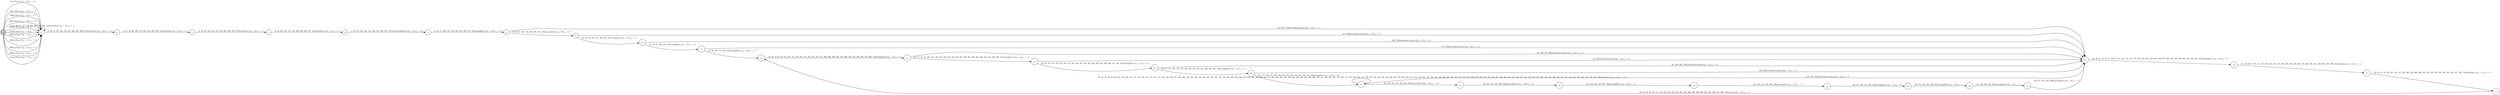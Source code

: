 digraph EFSM{
  graph [rankdir="LR", fontname="Latin Modern Math"];
  node [color="black", fillcolor="white", shape="circle", style="filled", fontname="Latin Modern Math"];
  edge [fontname="Latin Modern Math"];

  s0[fillcolor="gray", label=<s<sub>0</sub>>];
  s1[label=<s<sub>1</sub>>];
  s3[label=<s<sub>3</sub>>];
  s4[label=<s<sub>4</sub>>];
  s5[label=<s<sub>5</sub>>];
  s6[label=<s<sub>6</sub>>];
  s7[label=<s<sub>7</sub>>];
  s8[label=<s<sub>8</sub>>];
  s9[label=<s<sub>9</sub>>];
  s10[label=<s<sub>10</sub>>];
  s11[label=<s<sub>11</sub>>];
  s12[label=<s<sub>12</sub>>];
  s13[label=<s<sub>13</sub>>];
  s14[label=<s<sub>14</sub>>];
  s15[label=<s<sub>15</sub>>];
  s16[label=<s<sub>16</sub>>];
  s17[label=<s<sub>17</sub>>];
  s18[label=<s<sub>18</sub>>];
  s22[label=<s<sub>22</sub>>];
  s23[label=<s<sub>23</sub>>];
  s24[label=<s<sub>24</sub>>];
  s31[label=<s<sub>31</sub>>];
  s32[label=<s<sub>32</sub>>];
  s33[label=<s<sub>33</sub>>];
  s34[label=<s<sub>34</sub>>];
  s35[label=<s<sub>35</sub>>];
  s36[label=<s<sub>36</sub>>];
  s37[label=<s<sub>37</sub>>];

  s0->s1[label=<<i> [1]setTimer:1&#91;i<sub>0</sub> = 0&#93;/o<sub>1</sub> := 5</i>>];
  s14->s15[label=<<i> [15, 82]buttonInterrupted:1&#91;i<sub>0</sub> = 3&#93;/o<sub>1</sub> := 3</i>>];
  s0->s1[label=<<i> [44]setTimer:1&#91;i<sub>0</sub> = 2&#93;/o<sub>1</sub> := 5</i>>];
  s0->s1[label=<<i> [49]setTimer:1&#91;i<sub>0</sub> = 6&#93;/o<sub>1</sub> := 5</i>>];
  s11->s15[label=<<i> [75, 159]buttonInterrupted:1&#91;i<sub>0</sub> = 6&#93;/o<sub>1</sub> := 3</i>>];
  s23->s15[label=<<i> [86, 249]buttonInterrupted:1&#91;i<sub>0</sub> = 1&#93;/o<sub>1</sub> := 3</i>>];
  s9->s15[label=<<i> [94, 358]buttonInterrupted:1&#91;i<sub>0</sub> = 8&#93;/o<sub>1</sub> := 3</i>>];
  s0->s1[label=<<i> [96]setTimer:1&#91;i<sub>0</sub> = 10&#93;/o<sub>1</sub> := 5</i>>];
  s24->s15[label=<<i> [113, 123, 474]buttonInterrupted:1&#91;i<sub>0</sub> = 0&#93;/o<sub>1</sub> := 3</i>>];
  s0->s1[label=<<i> [136]setTimer:1&#91;i<sub>0</sub> = 4&#93;/o<sub>1</sub> := 5</i>>];
  s0->s1[label=<<i> [148]setTimer:1&#91;i<sub>0</sub> = 9&#93;/o<sub>1</sub> := 5</i>>];
  s10->s11[label=<<i> [11, 59, 74, 106, 158, 235]closingDoor:1&#91;i<sub>0</sub> = 7&#93;/o<sub>1</sub> := 6</i>>];
  s36->s37[label=<<i> [37, 216, 320, 491, 508]openingDoor:1&#91;i<sub>0</sub> = 5&#93;/o<sub>1</sub> := 4</i>>];
  s37->s15[label=<<i> [38, 217, 321, 492, 509]openingDoor:1&#91;i<sub>0</sub> = 4&#93;/o<sub>1</sub> := 3</i>>];
  s0->s1[label=<<i> [225]setTimer:1&#91;i<sub>0</sub> = 1&#93;/o<sub>1</sub> := 5</i>>];
  s11->s12[label=<<i> [12, 60, 107, 178, 236, 244]closingDoor:1&#91;i<sub>0</sub> = 6&#93;/o<sub>1</sub> := 5</i>>];
  s0->s1[label=<<i> [281]setTimer:1&#91;i<sub>0</sub> = 5&#93;/o<sub>1</sub> := 5</i>>];
  s0->s1[label=<<i> [289]setTimer:1&#91;i<sub>0</sub> = 3&#93;/o<sub>1</sub> := 5</i>>];
  s8->s15[label=<<i> [144, 297, 419]buttonInterrupted:1&#91;i<sub>0</sub> = 9&#93;/o<sub>1</sub> := 3</i>>];
  s13->s15[label=<<i> [92, 303, 327, 464]buttonInterrupted:1&#91;i<sub>0</sub> = 4&#93;/o<sub>1</sub> := 3</i>>];
  s24->s24[label=<<i> [25, 26, 27, 28, 29, 30, 133, 134, 169, 170, 171, 172, 173, 174, 175, 176, 177, 184, 185, 186, 187, 188, 189, 190, 191, 192, 193, 194, 195, 196, 197, 198, 199, 200, 201, 202, 203, 204, 205, 206, 208, 209, 242, 243, 259, 260, 261, 262, 263, 264, 265, 266, 267, 268, 269, 270, 271, 272, 273, 274, 275, 276, 277, 278, 279, 280, 313, 330, 331, 332, 333, 334, 335, 336, 337, 338, 339, 340, 341, 342, 343, 344, 345, 346, 347, 348, 349, 350, 351, 352, 353, 354, 355, 356, 402, 403, 404, 405, 406, 407, 408, 409, 410, 429, 430, 431, 432, 433, 434, 435, 436, 437, 438, 439, 440, 441, 442, 443, 444, 445, 446, 447, 448, 449, 484]fullyClosed:1&#91;i<sub>0</sub> = 0&#93;/o<sub>1</sub> := 0</i>>];
  s0->s1[label=<<i> [366]setTimer:1&#91;i<sub>0</sub> = 8&#93;/o<sub>1</sub> := 5</i>>];
  s1->s1[label=<<i> [2, 45, 50, 97, 137, 149, 226, 282, 290, 367, 412]waitTimer:1&#91;i<sub>0</sub> = 5&#93;/o<sub>1</sub> := 4</i>>];
  s1->s3[label=<<i> [3, 46, 51, 98, 138, 150, 227, 283, 291, 368, 413]waitTimer:1&#91;i<sub>0</sub> = 4&#93;/o<sub>1</sub> := 3</i>>];
  s3->s4[label=<<i> [4, 47, 52, 99, 139, 151, 228, 284, 292, 369, 414]waitTimer:1&#91;i<sub>0</sub> = 3&#93;/o<sub>1</sub> := 2</i>>];
  s4->s5[label=<<i> [5, 48, 53, 100, 140, 152, 229, 285, 293, 370, 415]waitTimer:1&#91;i<sub>0</sub> = 2&#93;/o<sub>1</sub> := 1</i>>];
  s5->s6[label=<<i> [6, 54, 69, 101, 141, 153, 230, 286, 294, 371, 416]waitTimer:1&#91;i<sub>0</sub> = 1&#93;/o<sub>1</sub> := 0</i>>];
  s6->s7[label=<<i> [7, 55, 70, 102, 142, 154, 231, 287, 295, 372, 417]systemInitReady:1&#91;i<sub>0</sub> = 0&#93;/o<sub>1</sub> := 10</i>>];
  s7->s8[label=<<i> [8, 56, 71, 103, 143, 155, 232, 288, 296, 373, 418]closingDoor:1&#91;i<sub>0</sub> = 10&#93;/o<sub>1</sub> := 9</i>>];
  s10->s15[label=<<i> [376, 458]buttonInterrupted:1&#91;i<sub>0</sub> = 7&#93;/o<sub>1</sub> := 3</i>>];
  s22->s15[label=<<i> [64, 384, 392, 494]buttonInterrupted:1&#91;i<sub>0</sub> = 2&#93;/o<sub>1</sub> := 3</i>>];
  s0->s1[label=<<i> [411]setTimer:1&#91;i<sub>0</sub> = 7&#93;/o<sub>1</sub> := 5</i>>];
  s8->s9[label=<<i> [9, 57, 72, 104, 156, 233, 357, 374, 456]closingDoor:1&#91;i<sub>0</sub> = 9&#93;/o<sub>1</sub> := 8</i>>];
  s9->s10[label=<<i> [10, 58, 73, 105, 157, 234, 375, 457]closingDoor:1&#91;i<sub>0</sub> = 8&#93;/o<sub>1</sub> := 7</i>>];
  s12->s13[label=<<i> [13, 20, 43, 61, 80, 91, 108, 118, 128, 164, 179, 222, 237, 245, 254, 302, 308, 326, 363, 381, 389, 397, 424, 463, 469, 479, 499, 514]closingDoor:1&#91;i<sub>0</sub> = 5&#93;/o<sub>1</sub> := 4</i>>];
  s13->s14[label=<<i> [14, 21, 62, 81, 109, 119, 129, 165, 180, 223, 238, 246, 255, 309, 364, 382, 390, 398, 425, 470, 480, 500, 515]closingDoor:1&#91;i<sub>0</sub> = 4&#93;/o<sub>1</sub> := 3</i>>];
  s14->s22[label=<<i> [22, 63, 84, 110, 120, 130, 166, 181, 224, 239, 247, 256, 310, 365, 383, 391, 399, 426, 471, 481, 501]closingDoor:1&#91;i<sub>0</sub> = 3&#93;/o<sub>1</sub> := 2</i>>];
  s22->s23[label=<<i> [23, 85, 111, 121, 131, 167, 182, 240, 248, 257, 311, 400, 427, 472, 482]closingDoor:1&#91;i<sub>0</sub> = 2&#93;/o<sub>1</sub> := 1</i>>];
  s23->s24[label=<<i> [24, 112, 122, 132, 168, 183, 207, 241, 258, 312, 401, 428, 473, 483]closingDoor:1&#91;i<sub>0</sub> = 1&#93;/o<sub>1</sub> := 0</i>>];
  s24->s31[label=<<i> [31, 135, 210, 314, 450, 485, 502]requestOpen:1&#91;i<sub>0</sub> = 0&#93;/o<sub>1</sub> := 10</i>>];
  s31->s32[label=<<i> [32, 211, 315, 451, 486, 503]openingDoor:1&#91;i<sub>0</sub> = 10&#93;/o<sub>1</sub> := 9</i>>];
  s32->s33[label=<<i> [33, 212, 316, 452, 487, 504]openingDoor:1&#91;i<sub>0</sub> = 9&#93;/o<sub>1</sub> := 8</i>>];
  s33->s34[label=<<i> [34, 213, 317, 453, 488, 505]openingDoor:1&#91;i<sub>0</sub> = 8&#93;/o<sub>1</sub> := 7</i>>];
  s34->s35[label=<<i> [35, 214, 318, 454, 489, 506]openingDoor:1&#91;i<sub>0</sub> = 7&#93;/o<sub>1</sub> := 6</i>>];
  s35->s36[label=<<i> [36, 215, 319, 455, 490, 507]openingDoor:1&#91;i<sub>0</sub> = 6&#93;/o<sub>1</sub> := 5</i>>];
  s15->s16[label=<<i> [16, 39, 65, 76, 83, 87, 93, 95, 114, 124, 145, 160, 218, 250, 298, 304, 322, 328, 359, 377, 385, 393, 420, 459, 465, 475, 493, 495, 510]openingDoor:1&#91;i<sub>0</sub> = 3&#93;/o<sub>1</sub> := 2</i>>];
  s16->s17[label=<<i> [17, 40, 66, 77, 88, 115, 125, 146, 161, 219, 251, 299, 305, 323, 329, 360, 378, 386, 394, 421, 460, 466, 476, 496, 511]fullyOpen:1&#91;i<sub>0</sub> = 2&#93;/o<sub>1</sub> := 1</i>>];
  s17->s18[label=<<i> [18, 41, 67, 78, 89, 116, 126, 147, 162, 220, 252, 300, 306, 324, 361, 379, 387, 395, 422, 461, 467, 477, 497, 512]fullyOpen:1&#91;i<sub>0</sub> = 1&#93;/o<sub>1</sub> := 0</i>>];
  s18->s12[label=<<i> [19, 42, 68, 79, 90, 117, 127, 163, 221, 253, 301, 307, 325, 362, 380, 388, 396, 423, 462, 468, 478, 498, 513]timeout:1&#91;i<sub>0</sub> = 0&#93;/o<sub>1</sub> := 5</i>>];
}